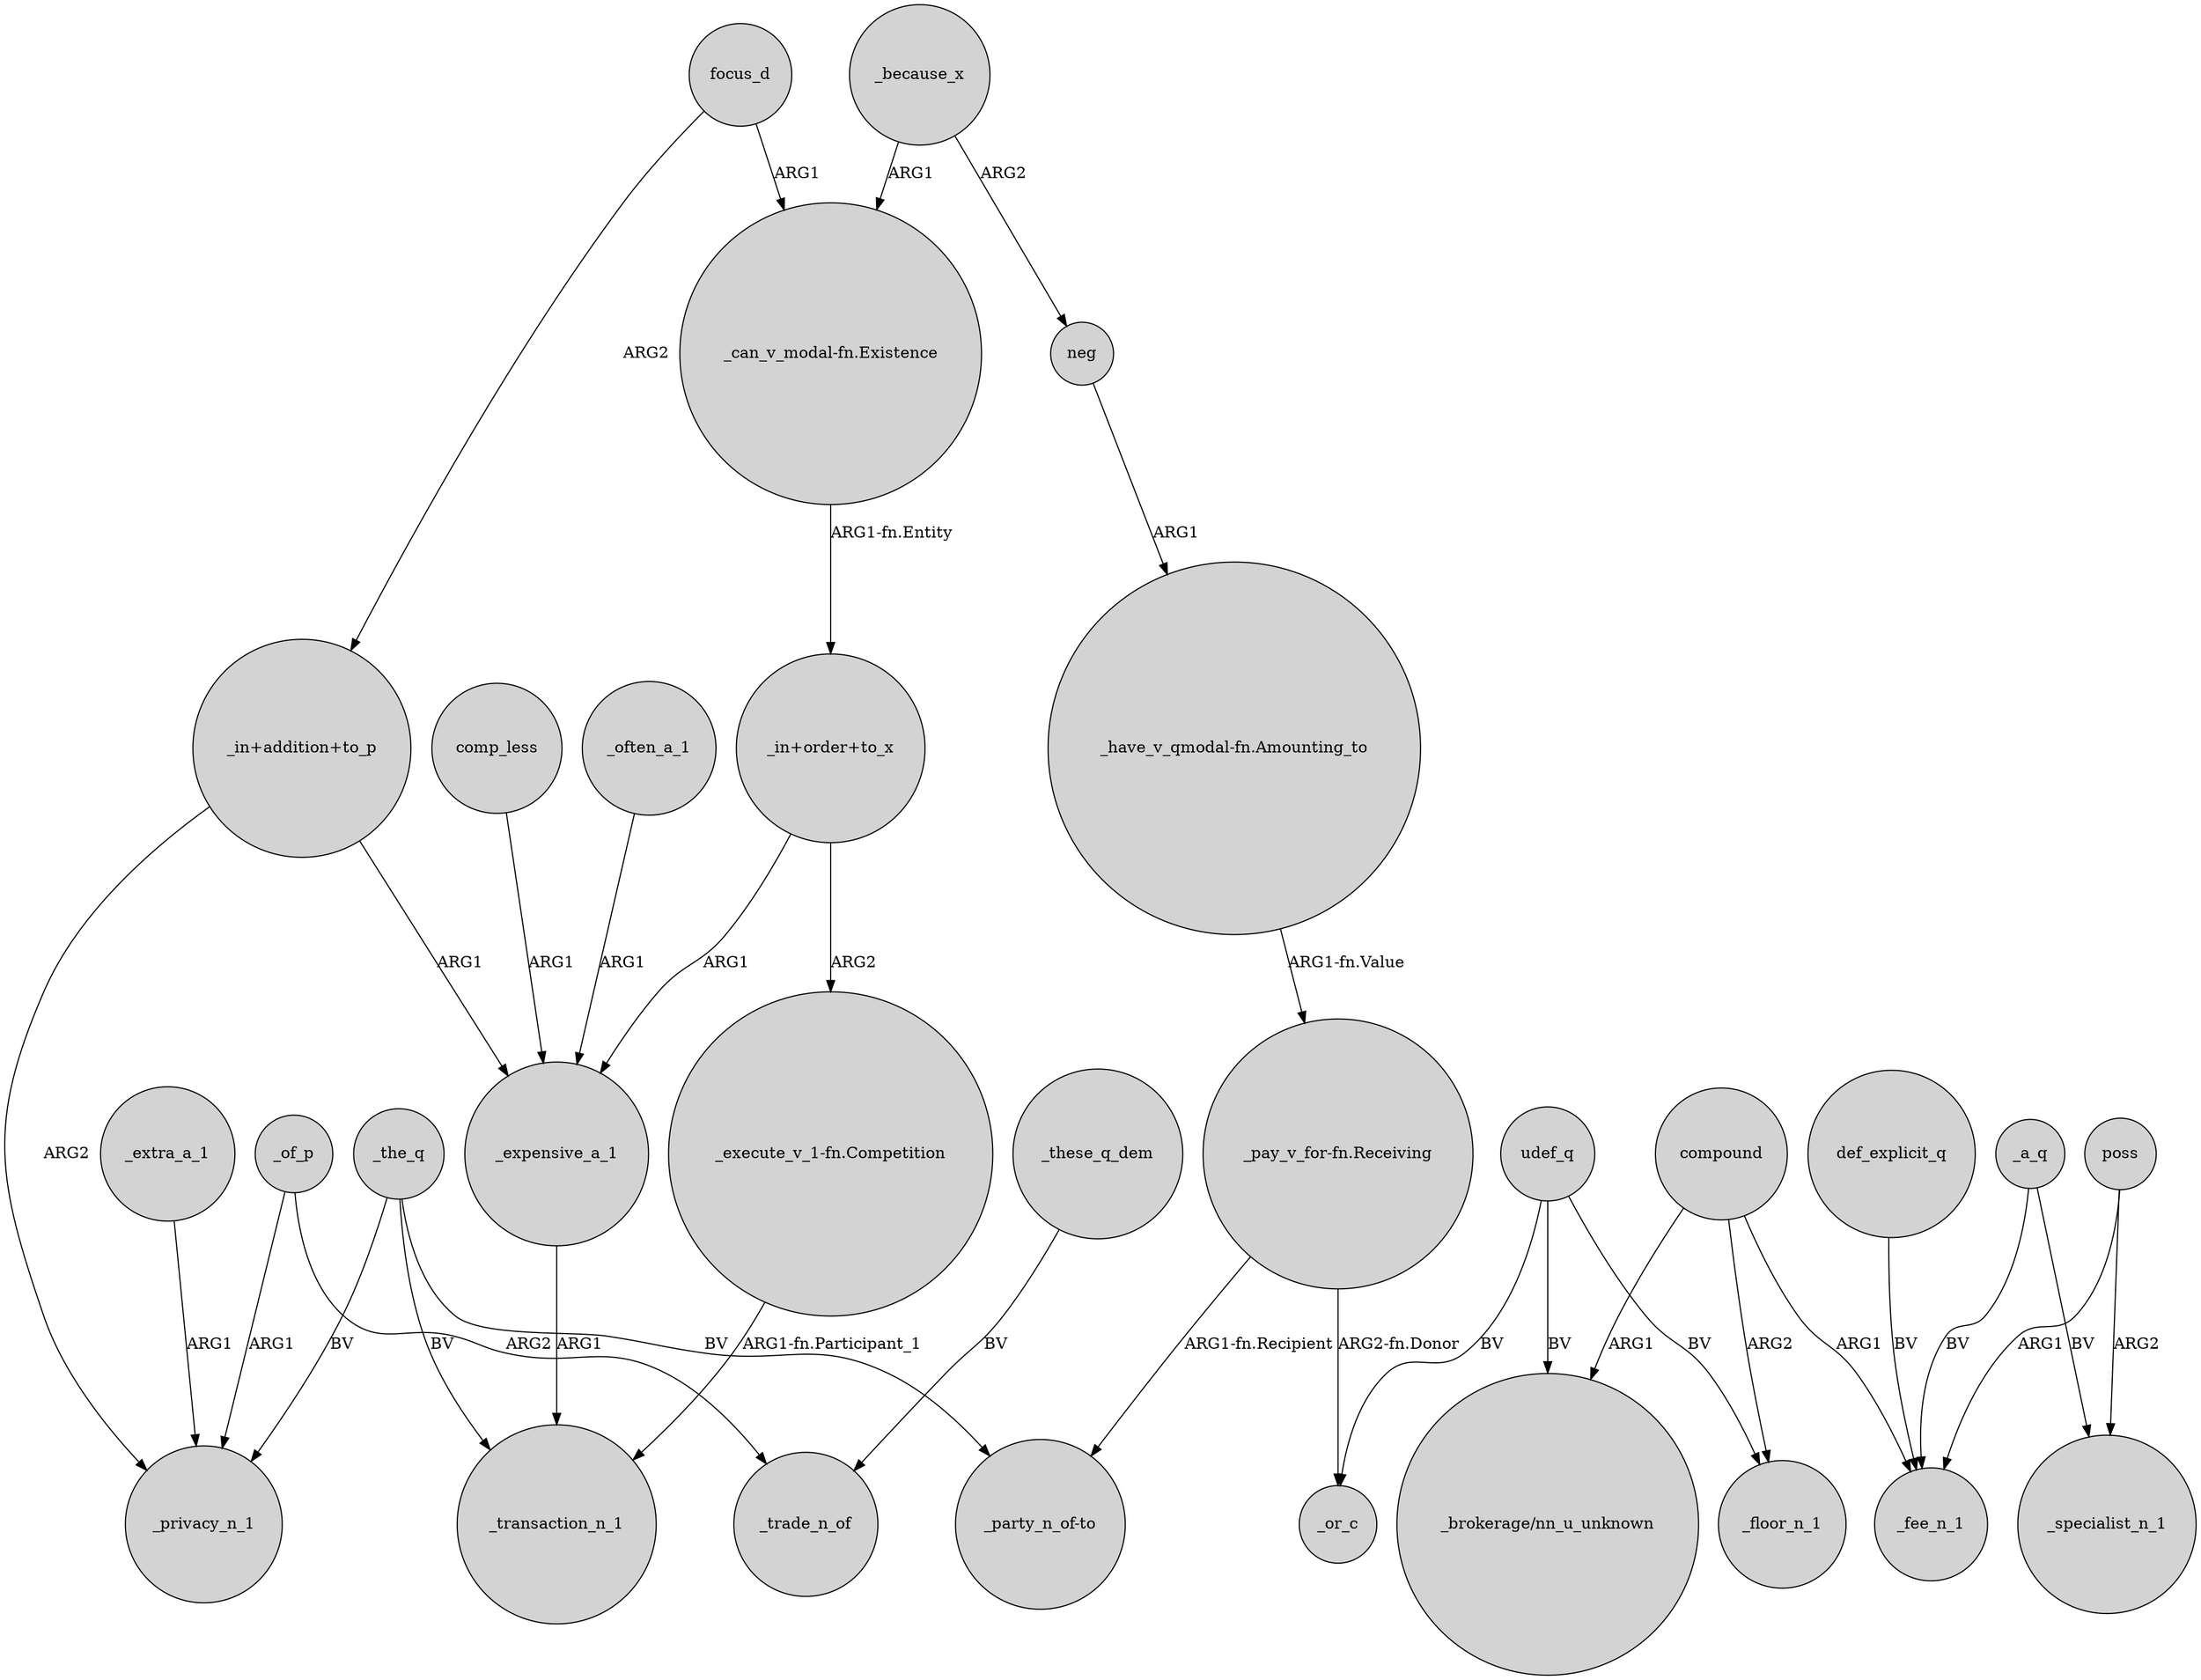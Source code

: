 digraph {
	node [shape=circle style=filled]
	_often_a_1 -> _expensive_a_1 [label=ARG1]
	"_in+addition+to_p" -> _expensive_a_1 [label=ARG1]
	"_in+addition+to_p" -> _privacy_n_1 [label=ARG2]
	_of_p -> _privacy_n_1 [label=ARG1]
	_extra_a_1 -> _privacy_n_1 [label=ARG1]
	_these_q_dem -> _trade_n_of [label=BV]
	compound -> _fee_n_1 [label=ARG1]
	compound -> _floor_n_1 [label=ARG2]
	_of_p -> _trade_n_of [label=ARG2]
	"_can_v_modal-fn.Existence" -> "_in+order+to_x" [label="ARG1-fn.Entity"]
	_a_q -> _fee_n_1 [label=BV]
	udef_q -> _or_c [label=BV]
	def_explicit_q -> _fee_n_1 [label=BV]
	udef_q -> "_brokerage/nn_u_unknown" [label=BV]
	_the_q -> _transaction_n_1 [label=BV]
	"_pay_v_for-fn.Receiving" -> "_party_n_of-to" [label="ARG1-fn.Recipient"]
	_the_q -> _privacy_n_1 [label=BV]
	focus_d -> "_can_v_modal-fn.Existence" [label=ARG1]
	_a_q -> _specialist_n_1 [label=BV]
	"_in+order+to_x" -> "_execute_v_1-fn.Competition" [label=ARG2]
	poss -> _specialist_n_1 [label=ARG2]
	poss -> _fee_n_1 [label=ARG1]
	"_in+order+to_x" -> _expensive_a_1 [label=ARG1]
	comp_less -> _expensive_a_1 [label=ARG1]
	"_have_v_qmodal-fn.Amounting_to" -> "_pay_v_for-fn.Receiving" [label="ARG1-fn.Value"]
	_expensive_a_1 -> _transaction_n_1 [label=ARG1]
	compound -> "_brokerage/nn_u_unknown" [label=ARG1]
	_the_q -> "_party_n_of-to" [label=BV]
	"_pay_v_for-fn.Receiving" -> _or_c [label="ARG2-fn.Donor"]
	neg -> "_have_v_qmodal-fn.Amounting_to" [label=ARG1]
	_because_x -> "_can_v_modal-fn.Existence" [label=ARG1]
	"_execute_v_1-fn.Competition" -> _transaction_n_1 [label="ARG1-fn.Participant_1"]
	udef_q -> _floor_n_1 [label=BV]
	focus_d -> "_in+addition+to_p" [label=ARG2]
	_because_x -> neg [label=ARG2]
}
